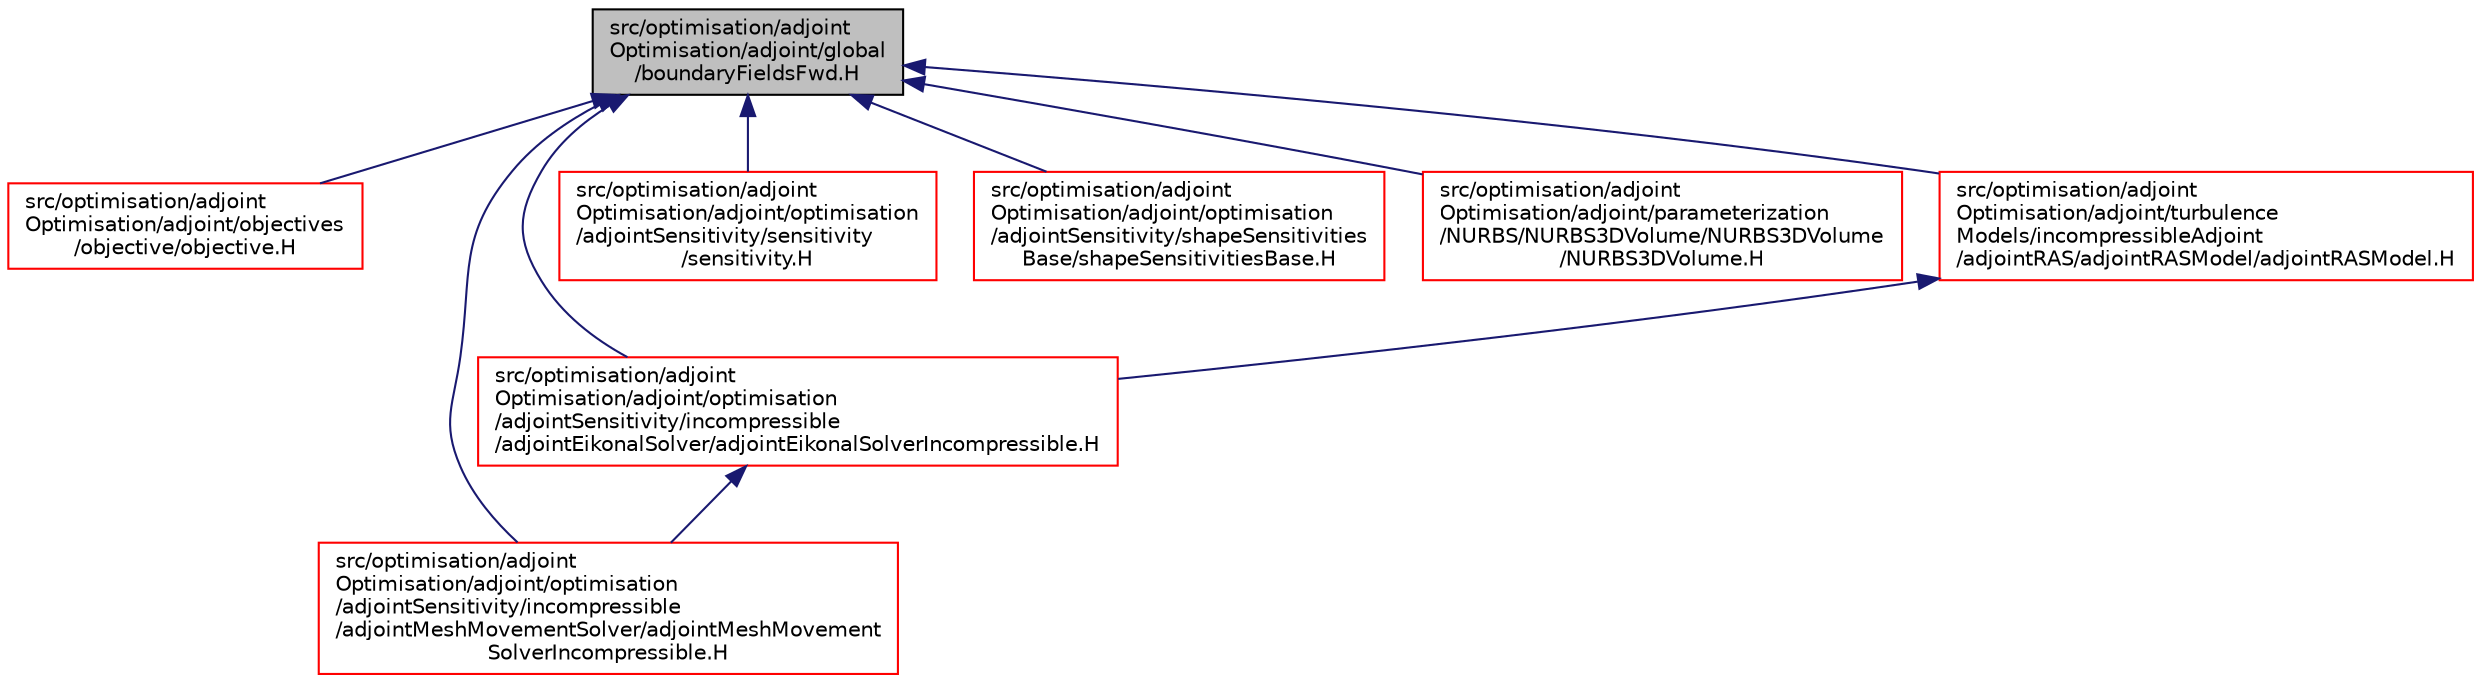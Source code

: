 digraph "src/optimisation/adjointOptimisation/adjoint/global/boundaryFieldsFwd.H"
{
  bgcolor="transparent";
  edge [fontname="Helvetica",fontsize="10",labelfontname="Helvetica",labelfontsize="10"];
  node [fontname="Helvetica",fontsize="10",shape=record];
  Node1 [label="src/optimisation/adjoint\lOptimisation/adjoint/global\l/boundaryFieldsFwd.H",height=0.2,width=0.4,color="black", fillcolor="grey75", style="filled" fontcolor="black"];
  Node1 -> Node2 [dir="back",color="midnightblue",fontsize="10",style="solid",fontname="Helvetica"];
  Node2 [label="src/optimisation/adjoint\lOptimisation/adjoint/objectives\l/objective/objective.H",height=0.2,width=0.4,color="red",URL="$objective_8H.html"];
  Node1 -> Node3 [dir="back",color="midnightblue",fontsize="10",style="solid",fontname="Helvetica"];
  Node3 [label="src/optimisation/adjoint\lOptimisation/adjoint/optimisation\l/adjointSensitivity/incompressible\l/adjointEikonalSolver/adjointEikonalSolverIncompressible.H",height=0.2,width=0.4,color="red",URL="$adjointEikonalSolverIncompressible_8H.html"];
  Node3 -> Node4 [dir="back",color="midnightblue",fontsize="10",style="solid",fontname="Helvetica"];
  Node4 [label="src/optimisation/adjoint\lOptimisation/adjoint/optimisation\l/adjointSensitivity/incompressible\l/adjointMeshMovementSolver/adjointMeshMovement\lSolverIncompressible.H",height=0.2,width=0.4,color="red",URL="$adjointMeshMovementSolverIncompressible_8H.html"];
  Node1 -> Node4 [dir="back",color="midnightblue",fontsize="10",style="solid",fontname="Helvetica"];
  Node1 -> Node5 [dir="back",color="midnightblue",fontsize="10",style="solid",fontname="Helvetica"];
  Node5 [label="src/optimisation/adjoint\lOptimisation/adjoint/optimisation\l/adjointSensitivity/sensitivity\l/sensitivity.H",height=0.2,width=0.4,color="red",URL="$sensitivity_8H.html"];
  Node1 -> Node6 [dir="back",color="midnightblue",fontsize="10",style="solid",fontname="Helvetica"];
  Node6 [label="src/optimisation/adjoint\lOptimisation/adjoint/optimisation\l/adjointSensitivity/shapeSensitivities\lBase/shapeSensitivitiesBase.H",height=0.2,width=0.4,color="red",URL="$shapeSensitivitiesBase_8H.html"];
  Node1 -> Node7 [dir="back",color="midnightblue",fontsize="10",style="solid",fontname="Helvetica"];
  Node7 [label="src/optimisation/adjoint\lOptimisation/adjoint/parameterization\l/NURBS/NURBS3DVolume/NURBS3DVolume\l/NURBS3DVolume.H",height=0.2,width=0.4,color="red",URL="$NURBS3DVolume_8H.html"];
  Node1 -> Node8 [dir="back",color="midnightblue",fontsize="10",style="solid",fontname="Helvetica"];
  Node8 [label="src/optimisation/adjoint\lOptimisation/adjoint/turbulence\lModels/incompressibleAdjoint\l/adjointRAS/adjointRASModel/adjointRASModel.H",height=0.2,width=0.4,color="red",URL="$adjointRASModel_8H.html"];
  Node8 -> Node3 [dir="back",color="midnightblue",fontsize="10",style="solid",fontname="Helvetica"];
}
